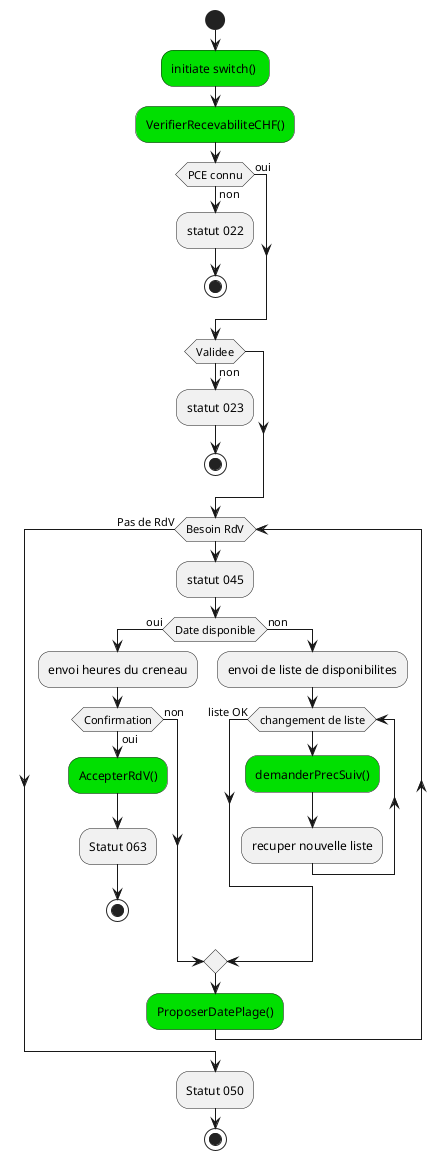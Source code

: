 {
  "sha1": "hpul5p3znb17uxwbtbetrc3z55gf60t",
  "insertion": {
    "when": "2024-06-03T18:59:29.852Z",
    "user": "plantuml@gmail.com"
  }
}
@startuml
start
#01DF01:initiate switch() ;
#01DF01:VerifierRecevabiliteCHF();
if (PCE connu) then (non)
:statut 022;
stop
else (oui)
endif
if (Validee) then (non)
:statut 023;
stop
endif 
while (Besoin RdV)
:statut 045;
if (Date disponible) then (oui)
:envoi heures du creneau;
if (Confirmation) then (oui)
#01DF01:AccepterRdV();
:Statut 063;
Stop
else (non)
endif
else (non)
:envoi de liste de disponibilites;
while (changement de liste)
#01DF01:demanderPrecSuiv();
:recuper nouvelle liste;
endwhile (liste OK)
endif
#01DF01:ProposerDatePlage();
endwhile (Pas de RdV)
:Statut 050;
stop
@enduml
